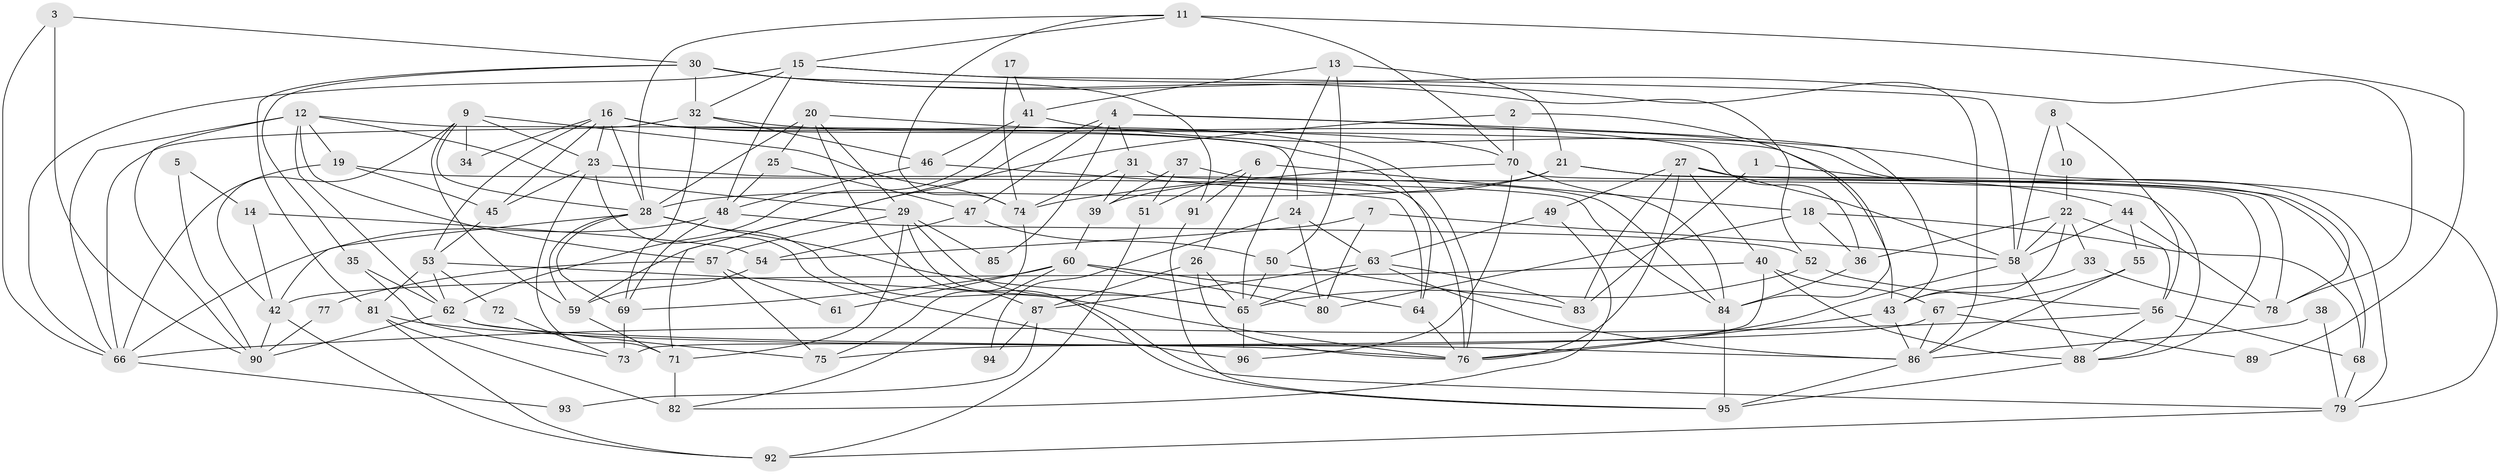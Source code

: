 // original degree distribution, {3: 0.24817518248175183, 2: 0.13138686131386862, 5: 0.19708029197080293, 6: 0.0948905109489051, 4: 0.291970802919708, 7: 0.021897810218978103, 8: 0.014598540145985401}
// Generated by graph-tools (version 1.1) at 2025/37/03/04/25 23:37:04]
// undirected, 96 vertices, 221 edges
graph export_dot {
  node [color=gray90,style=filled];
  1;
  2;
  3;
  4;
  5;
  6;
  7;
  8;
  9;
  10;
  11;
  12;
  13;
  14;
  15;
  16;
  17;
  18;
  19;
  20;
  21;
  22;
  23;
  24;
  25;
  26;
  27;
  28;
  29;
  30;
  31;
  32;
  33;
  34;
  35;
  36;
  37;
  38;
  39;
  40;
  41;
  42;
  43;
  44;
  45;
  46;
  47;
  48;
  49;
  50;
  51;
  52;
  53;
  54;
  55;
  56;
  57;
  58;
  59;
  60;
  61;
  62;
  63;
  64;
  65;
  66;
  67;
  68;
  69;
  70;
  71;
  72;
  73;
  74;
  75;
  76;
  77;
  78;
  79;
  80;
  81;
  82;
  83;
  84;
  85;
  86;
  87;
  88;
  89;
  90;
  91;
  92;
  93;
  94;
  95;
  96;
  1 -- 44 [weight=1.0];
  1 -- 83 [weight=1.0];
  2 -- 59 [weight=1.0];
  2 -- 70 [weight=1.0];
  2 -- 84 [weight=1.0];
  3 -- 30 [weight=1.0];
  3 -- 66 [weight=1.0];
  3 -- 90 [weight=1.0];
  4 -- 31 [weight=1.0];
  4 -- 36 [weight=1.0];
  4 -- 43 [weight=1.0];
  4 -- 47 [weight=1.0];
  4 -- 71 [weight=1.0];
  4 -- 85 [weight=1.0];
  5 -- 14 [weight=1.0];
  5 -- 90 [weight=1.0];
  6 -- 18 [weight=1.0];
  6 -- 26 [weight=1.0];
  6 -- 51 [weight=1.0];
  6 -- 91 [weight=1.0];
  7 -- 54 [weight=2.0];
  7 -- 58 [weight=1.0];
  7 -- 80 [weight=1.0];
  8 -- 10 [weight=1.0];
  8 -- 56 [weight=1.0];
  8 -- 58 [weight=2.0];
  9 -- 23 [weight=2.0];
  9 -- 28 [weight=1.0];
  9 -- 34 [weight=1.0];
  9 -- 42 [weight=1.0];
  9 -- 59 [weight=1.0];
  9 -- 74 [weight=1.0];
  10 -- 22 [weight=1.0];
  11 -- 15 [weight=1.0];
  11 -- 28 [weight=1.0];
  11 -- 70 [weight=2.0];
  11 -- 74 [weight=1.0];
  11 -- 89 [weight=1.0];
  12 -- 19 [weight=1.0];
  12 -- 24 [weight=1.0];
  12 -- 29 [weight=1.0];
  12 -- 57 [weight=1.0];
  12 -- 62 [weight=1.0];
  12 -- 66 [weight=1.0];
  12 -- 90 [weight=1.0];
  13 -- 21 [weight=1.0];
  13 -- 41 [weight=1.0];
  13 -- 50 [weight=1.0];
  13 -- 65 [weight=1.0];
  14 -- 42 [weight=1.0];
  14 -- 54 [weight=1.0];
  15 -- 32 [weight=1.0];
  15 -- 48 [weight=1.0];
  15 -- 58 [weight=1.0];
  15 -- 66 [weight=1.0];
  15 -- 78 [weight=1.0];
  16 -- 23 [weight=1.0];
  16 -- 28 [weight=1.0];
  16 -- 34 [weight=1.0];
  16 -- 43 [weight=1.0];
  16 -- 45 [weight=1.0];
  16 -- 53 [weight=1.0];
  16 -- 64 [weight=1.0];
  16 -- 76 [weight=1.0];
  17 -- 41 [weight=1.0];
  17 -- 74 [weight=1.0];
  18 -- 36 [weight=1.0];
  18 -- 68 [weight=1.0];
  18 -- 80 [weight=1.0];
  19 -- 45 [weight=1.0];
  19 -- 66 [weight=1.0];
  19 -- 84 [weight=1.0];
  20 -- 25 [weight=1.0];
  20 -- 28 [weight=1.0];
  20 -- 29 [weight=1.0];
  20 -- 70 [weight=1.0];
  20 -- 87 [weight=1.0];
  21 -- 28 [weight=1.0];
  21 -- 39 [weight=1.0];
  21 -- 68 [weight=1.0];
  21 -- 78 [weight=1.0];
  22 -- 33 [weight=1.0];
  22 -- 36 [weight=1.0];
  22 -- 43 [weight=1.0];
  22 -- 56 [weight=1.0];
  22 -- 58 [weight=1.0];
  23 -- 45 [weight=1.0];
  23 -- 71 [weight=1.0];
  23 -- 84 [weight=1.0];
  23 -- 96 [weight=1.0];
  24 -- 63 [weight=1.0];
  24 -- 80 [weight=1.0];
  24 -- 94 [weight=1.0];
  25 -- 47 [weight=1.0];
  25 -- 48 [weight=1.0];
  26 -- 65 [weight=1.0];
  26 -- 76 [weight=1.0];
  26 -- 87 [weight=1.0];
  27 -- 40 [weight=1.0];
  27 -- 49 [weight=1.0];
  27 -- 58 [weight=1.0];
  27 -- 76 [weight=1.0];
  27 -- 78 [weight=1.0];
  27 -- 83 [weight=1.0];
  28 -- 42 [weight=1.0];
  28 -- 59 [weight=1.0];
  28 -- 65 [weight=1.0];
  28 -- 69 [weight=1.0];
  28 -- 76 [weight=1.0];
  29 -- 57 [weight=1.0];
  29 -- 65 [weight=1.0];
  29 -- 71 [weight=1.0];
  29 -- 85 [weight=1.0];
  29 -- 95 [weight=1.0];
  30 -- 32 [weight=1.0];
  30 -- 35 [weight=1.0];
  30 -- 52 [weight=1.0];
  30 -- 81 [weight=1.0];
  30 -- 86 [weight=1.0];
  30 -- 91 [weight=1.0];
  31 -- 39 [weight=1.0];
  31 -- 74 [weight=1.0];
  31 -- 88 [weight=1.0];
  32 -- 46 [weight=1.0];
  32 -- 66 [weight=1.0];
  32 -- 69 [weight=1.0];
  32 -- 79 [weight=1.0];
  33 -- 43 [weight=1.0];
  33 -- 78 [weight=1.0];
  35 -- 62 [weight=1.0];
  35 -- 73 [weight=1.0];
  36 -- 84 [weight=1.0];
  37 -- 39 [weight=1.0];
  37 -- 51 [weight=1.0];
  37 -- 76 [weight=1.0];
  38 -- 79 [weight=1.0];
  38 -- 86 [weight=1.0];
  39 -- 60 [weight=1.0];
  40 -- 42 [weight=1.0];
  40 -- 67 [weight=1.0];
  40 -- 73 [weight=2.0];
  40 -- 88 [weight=1.0];
  41 -- 46 [weight=1.0];
  41 -- 62 [weight=1.0];
  41 -- 79 [weight=1.0];
  42 -- 90 [weight=1.0];
  42 -- 92 [weight=1.0];
  43 -- 76 [weight=1.0];
  43 -- 86 [weight=1.0];
  44 -- 55 [weight=1.0];
  44 -- 58 [weight=1.0];
  44 -- 78 [weight=1.0];
  45 -- 53 [weight=1.0];
  46 -- 48 [weight=1.0];
  46 -- 64 [weight=1.0];
  47 -- 50 [weight=2.0];
  47 -- 54 [weight=1.0];
  48 -- 52 [weight=1.0];
  48 -- 66 [weight=1.0];
  48 -- 69 [weight=1.0];
  49 -- 63 [weight=1.0];
  49 -- 82 [weight=1.0];
  50 -- 65 [weight=1.0];
  50 -- 83 [weight=1.0];
  51 -- 92 [weight=1.0];
  52 -- 56 [weight=1.0];
  52 -- 65 [weight=1.0];
  53 -- 62 [weight=1.0];
  53 -- 72 [weight=1.0];
  53 -- 79 [weight=1.0];
  53 -- 81 [weight=1.0];
  54 -- 59 [weight=2.0];
  55 -- 67 [weight=1.0];
  55 -- 86 [weight=1.0];
  56 -- 66 [weight=1.0];
  56 -- 68 [weight=1.0];
  56 -- 88 [weight=1.0];
  57 -- 61 [weight=1.0];
  57 -- 75 [weight=1.0];
  57 -- 77 [weight=1.0];
  58 -- 76 [weight=1.0];
  58 -- 88 [weight=1.0];
  59 -- 71 [weight=1.0];
  60 -- 61 [weight=1.0];
  60 -- 64 [weight=1.0];
  60 -- 69 [weight=1.0];
  60 -- 80 [weight=1.0];
  60 -- 82 [weight=1.0];
  62 -- 75 [weight=1.0];
  62 -- 76 [weight=1.0];
  62 -- 90 [weight=1.0];
  63 -- 65 [weight=1.0];
  63 -- 83 [weight=1.0];
  63 -- 86 [weight=1.0];
  63 -- 87 [weight=1.0];
  64 -- 76 [weight=1.0];
  65 -- 96 [weight=1.0];
  66 -- 93 [weight=1.0];
  67 -- 75 [weight=1.0];
  67 -- 86 [weight=1.0];
  67 -- 89 [weight=1.0];
  68 -- 79 [weight=1.0];
  69 -- 73 [weight=1.0];
  70 -- 74 [weight=1.0];
  70 -- 84 [weight=1.0];
  70 -- 88 [weight=1.0];
  70 -- 96 [weight=1.0];
  71 -- 82 [weight=2.0];
  72 -- 73 [weight=1.0];
  74 -- 75 [weight=1.0];
  77 -- 90 [weight=1.0];
  79 -- 92 [weight=1.0];
  81 -- 82 [weight=1.0];
  81 -- 86 [weight=1.0];
  81 -- 92 [weight=1.0];
  84 -- 95 [weight=1.0];
  86 -- 95 [weight=1.0];
  87 -- 93 [weight=1.0];
  87 -- 94 [weight=1.0];
  88 -- 95 [weight=1.0];
  91 -- 95 [weight=1.0];
}
